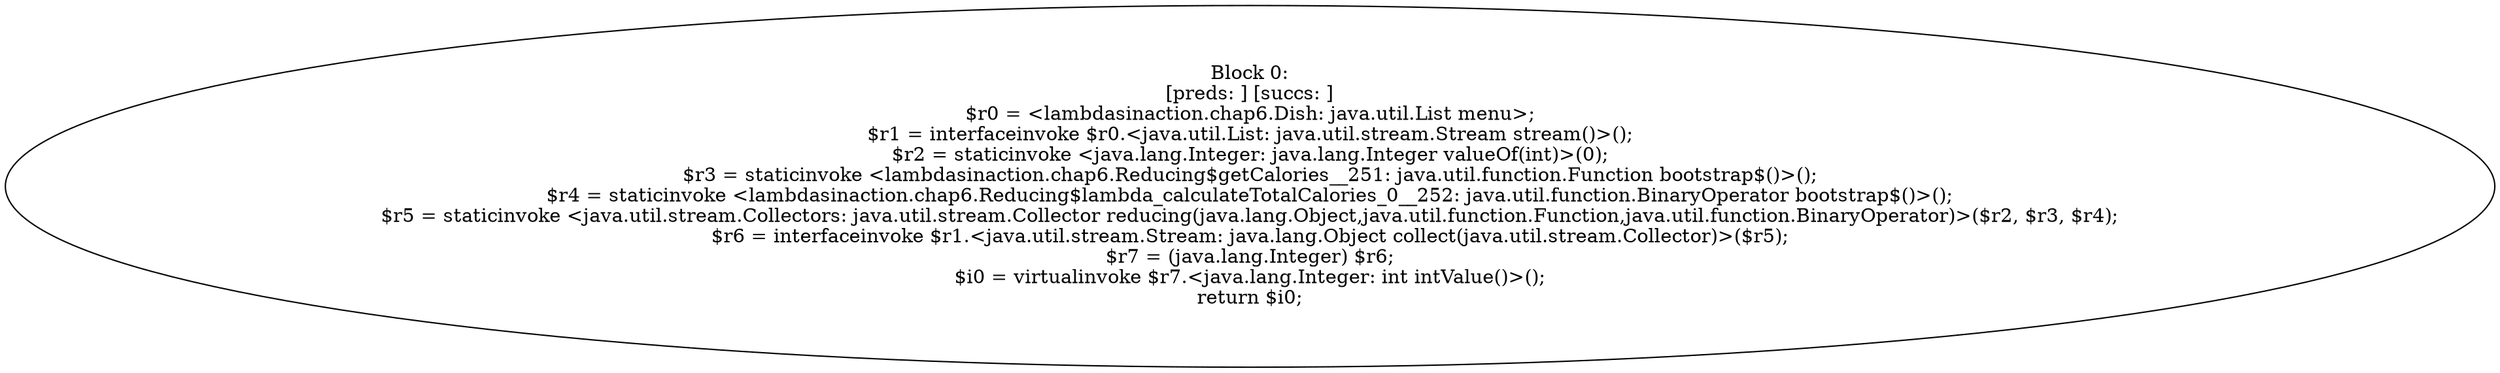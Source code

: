 digraph "unitGraph" {
    "Block 0:
[preds: ] [succs: ]
$r0 = <lambdasinaction.chap6.Dish: java.util.List menu>;
$r1 = interfaceinvoke $r0.<java.util.List: java.util.stream.Stream stream()>();
$r2 = staticinvoke <java.lang.Integer: java.lang.Integer valueOf(int)>(0);
$r3 = staticinvoke <lambdasinaction.chap6.Reducing$getCalories__251: java.util.function.Function bootstrap$()>();
$r4 = staticinvoke <lambdasinaction.chap6.Reducing$lambda_calculateTotalCalories_0__252: java.util.function.BinaryOperator bootstrap$()>();
$r5 = staticinvoke <java.util.stream.Collectors: java.util.stream.Collector reducing(java.lang.Object,java.util.function.Function,java.util.function.BinaryOperator)>($r2, $r3, $r4);
$r6 = interfaceinvoke $r1.<java.util.stream.Stream: java.lang.Object collect(java.util.stream.Collector)>($r5);
$r7 = (java.lang.Integer) $r6;
$i0 = virtualinvoke $r7.<java.lang.Integer: int intValue()>();
return $i0;
"
}
